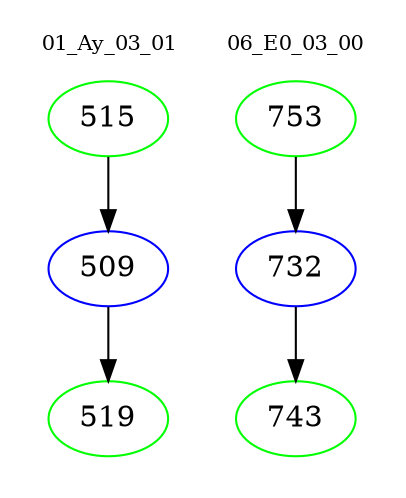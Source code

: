 digraph{
subgraph cluster_0 {
color = white
label = "01_Ay_03_01";
fontsize=10;
T0_515 [label="515", color="green"]
T0_515 -> T0_509 [color="black"]
T0_509 [label="509", color="blue"]
T0_509 -> T0_519 [color="black"]
T0_519 [label="519", color="green"]
}
subgraph cluster_1 {
color = white
label = "06_E0_03_00";
fontsize=10;
T1_753 [label="753", color="green"]
T1_753 -> T1_732 [color="black"]
T1_732 [label="732", color="blue"]
T1_732 -> T1_743 [color="black"]
T1_743 [label="743", color="green"]
}
}
